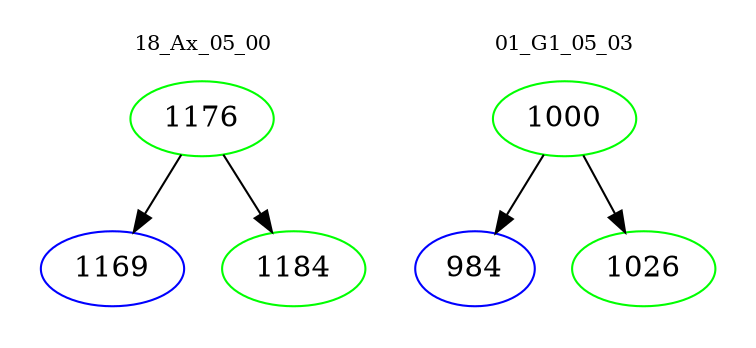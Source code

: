 digraph{
subgraph cluster_0 {
color = white
label = "18_Ax_05_00";
fontsize=10;
T0_1176 [label="1176", color="green"]
T0_1176 -> T0_1169 [color="black"]
T0_1169 [label="1169", color="blue"]
T0_1176 -> T0_1184 [color="black"]
T0_1184 [label="1184", color="green"]
}
subgraph cluster_1 {
color = white
label = "01_G1_05_03";
fontsize=10;
T1_1000 [label="1000", color="green"]
T1_1000 -> T1_984 [color="black"]
T1_984 [label="984", color="blue"]
T1_1000 -> T1_1026 [color="black"]
T1_1026 [label="1026", color="green"]
}
}
